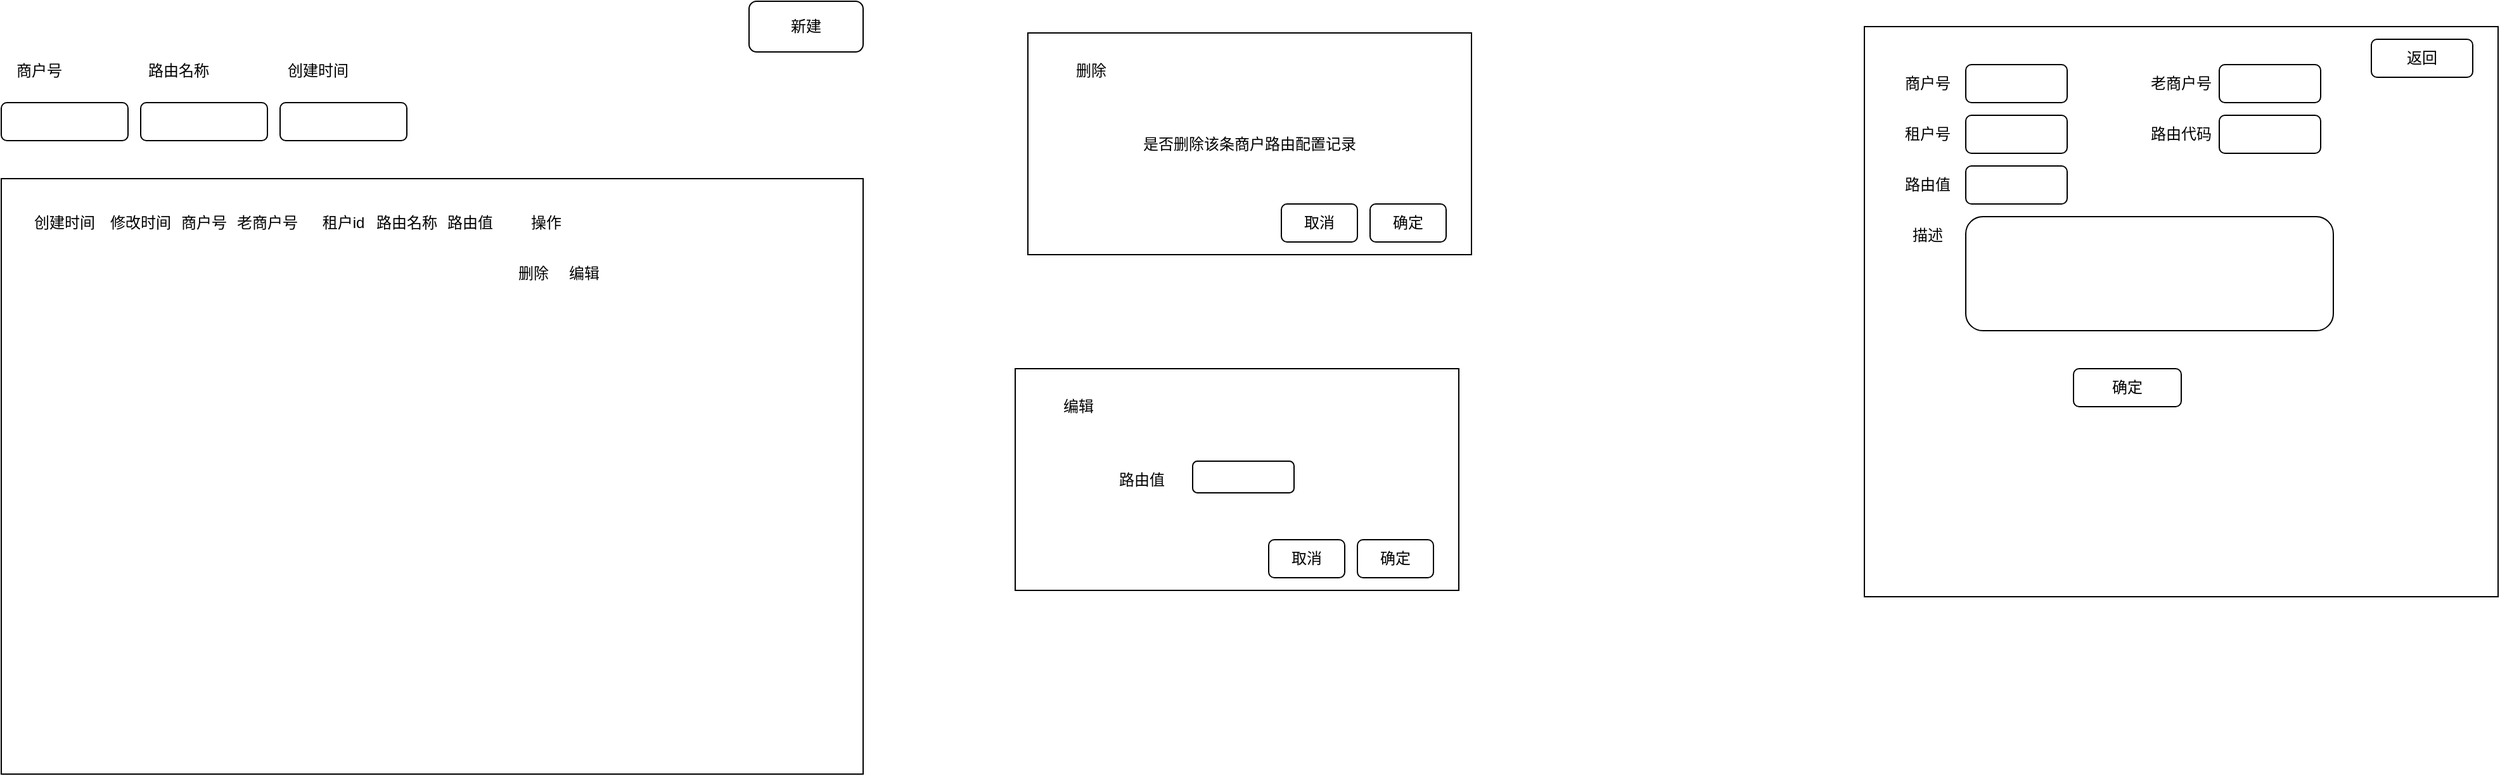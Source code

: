 <mxfile version="20.5.3" type="github" pages="3">
  <diagram id="C5RBs43oDa-KdzZeNtuy" name="商户路由配置页">
    <mxGraphModel dx="1018" dy="573" grid="1" gridSize="10" guides="1" tooltips="1" connect="1" arrows="1" fold="1" page="1" pageScale="1" pageWidth="3300" pageHeight="4681" math="0" shadow="0">
      <root>
        <mxCell id="WIyWlLk6GJQsqaUBKTNV-0" />
        <mxCell id="WIyWlLk6GJQsqaUBKTNV-1" parent="WIyWlLk6GJQsqaUBKTNV-0" />
        <mxCell id="wZktyWyyssQg7be2L191-3" value="" style="group" vertex="1" connectable="0" parent="WIyWlLk6GJQsqaUBKTNV-1">
          <mxGeometry x="360" y="500" width="100" height="70" as="geometry" />
        </mxCell>
        <mxCell id="wZktyWyyssQg7be2L191-1" value="" style="rounded=1;whiteSpace=wrap;html=1;" vertex="1" parent="wZktyWyyssQg7be2L191-3">
          <mxGeometry y="40" width="100" height="30" as="geometry" />
        </mxCell>
        <mxCell id="wZktyWyyssQg7be2L191-2" value="商户号" style="text;html=1;strokeColor=none;fillColor=none;align=center;verticalAlign=middle;whiteSpace=wrap;rounded=0;" vertex="1" parent="wZktyWyyssQg7be2L191-3">
          <mxGeometry width="60" height="30" as="geometry" />
        </mxCell>
        <mxCell id="wZktyWyyssQg7be2L191-4" value="" style="group" vertex="1" connectable="0" parent="WIyWlLk6GJQsqaUBKTNV-1">
          <mxGeometry x="470" y="500" width="100" height="70" as="geometry" />
        </mxCell>
        <mxCell id="wZktyWyyssQg7be2L191-5" value="" style="rounded=1;whiteSpace=wrap;html=1;" vertex="1" parent="wZktyWyyssQg7be2L191-4">
          <mxGeometry y="40" width="100" height="30" as="geometry" />
        </mxCell>
        <mxCell id="wZktyWyyssQg7be2L191-6" value="路由名称" style="text;html=1;strokeColor=none;fillColor=none;align=center;verticalAlign=middle;whiteSpace=wrap;rounded=0;" vertex="1" parent="wZktyWyyssQg7be2L191-4">
          <mxGeometry width="60" height="30" as="geometry" />
        </mxCell>
        <mxCell id="wZktyWyyssQg7be2L191-7" value="" style="group" vertex="1" connectable="0" parent="WIyWlLk6GJQsqaUBKTNV-1">
          <mxGeometry x="580" y="500" width="100" height="70" as="geometry" />
        </mxCell>
        <mxCell id="wZktyWyyssQg7be2L191-8" value="" style="rounded=1;whiteSpace=wrap;html=1;" vertex="1" parent="wZktyWyyssQg7be2L191-7">
          <mxGeometry y="40" width="100" height="30" as="geometry" />
        </mxCell>
        <mxCell id="wZktyWyyssQg7be2L191-9" value="创建时间" style="text;html=1;strokeColor=none;fillColor=none;align=center;verticalAlign=middle;whiteSpace=wrap;rounded=0;" vertex="1" parent="wZktyWyyssQg7be2L191-7">
          <mxGeometry width="60" height="30" as="geometry" />
        </mxCell>
        <mxCell id="wZktyWyyssQg7be2L191-11" value="" style="rounded=0;whiteSpace=wrap;html=1;" vertex="1" parent="WIyWlLk6GJQsqaUBKTNV-1">
          <mxGeometry x="360" y="600" width="680" height="470" as="geometry" />
        </mxCell>
        <mxCell id="wZktyWyyssQg7be2L191-12" value="创建时间" style="text;html=1;strokeColor=none;fillColor=none;align=center;verticalAlign=middle;whiteSpace=wrap;rounded=0;" vertex="1" parent="WIyWlLk6GJQsqaUBKTNV-1">
          <mxGeometry x="380" y="620" width="60" height="30" as="geometry" />
        </mxCell>
        <mxCell id="wZktyWyyssQg7be2L191-13" value="修改时间" style="text;html=1;strokeColor=none;fillColor=none;align=center;verticalAlign=middle;whiteSpace=wrap;rounded=0;" vertex="1" parent="WIyWlLk6GJQsqaUBKTNV-1">
          <mxGeometry x="440" y="620" width="60" height="30" as="geometry" />
        </mxCell>
        <mxCell id="wZktyWyyssQg7be2L191-14" value="商户号" style="text;html=1;strokeColor=none;fillColor=none;align=center;verticalAlign=middle;whiteSpace=wrap;rounded=0;" vertex="1" parent="WIyWlLk6GJQsqaUBKTNV-1">
          <mxGeometry x="490" y="620" width="60" height="30" as="geometry" />
        </mxCell>
        <mxCell id="wZktyWyyssQg7be2L191-15" value="老商户号" style="text;html=1;strokeColor=none;fillColor=none;align=center;verticalAlign=middle;whiteSpace=wrap;rounded=0;" vertex="1" parent="WIyWlLk6GJQsqaUBKTNV-1">
          <mxGeometry x="540" y="620" width="60" height="30" as="geometry" />
        </mxCell>
        <mxCell id="wZktyWyyssQg7be2L191-17" value="租户id" style="text;html=1;strokeColor=none;fillColor=none;align=center;verticalAlign=middle;whiteSpace=wrap;rounded=0;" vertex="1" parent="WIyWlLk6GJQsqaUBKTNV-1">
          <mxGeometry x="600" y="620" width="60" height="30" as="geometry" />
        </mxCell>
        <mxCell id="wZktyWyyssQg7be2L191-19" value="路由名称" style="text;html=1;strokeColor=none;fillColor=none;align=center;verticalAlign=middle;whiteSpace=wrap;rounded=0;" vertex="1" parent="WIyWlLk6GJQsqaUBKTNV-1">
          <mxGeometry x="650" y="620" width="60" height="30" as="geometry" />
        </mxCell>
        <mxCell id="wZktyWyyssQg7be2L191-20" value="路由值" style="text;html=1;strokeColor=none;fillColor=none;align=center;verticalAlign=middle;whiteSpace=wrap;rounded=0;" vertex="1" parent="WIyWlLk6GJQsqaUBKTNV-1">
          <mxGeometry x="700" y="620" width="60" height="30" as="geometry" />
        </mxCell>
        <mxCell id="wZktyWyyssQg7be2L191-21" value="操作" style="text;html=1;strokeColor=none;fillColor=none;align=center;verticalAlign=middle;whiteSpace=wrap;rounded=0;" vertex="1" parent="WIyWlLk6GJQsqaUBKTNV-1">
          <mxGeometry x="760" y="620" width="60" height="30" as="geometry" />
        </mxCell>
        <mxCell id="wZktyWyyssQg7be2L191-22" value="删除" style="text;html=1;strokeColor=none;fillColor=none;align=center;verticalAlign=middle;whiteSpace=wrap;rounded=0;" vertex="1" parent="WIyWlLk6GJQsqaUBKTNV-1">
          <mxGeometry x="750" y="660" width="60" height="30" as="geometry" />
        </mxCell>
        <mxCell id="wZktyWyyssQg7be2L191-23" value="编辑" style="text;html=1;strokeColor=none;fillColor=none;align=center;verticalAlign=middle;whiteSpace=wrap;rounded=0;" vertex="1" parent="WIyWlLk6GJQsqaUBKTNV-1">
          <mxGeometry x="790" y="660" width="60" height="30" as="geometry" />
        </mxCell>
        <mxCell id="wZktyWyyssQg7be2L191-29" value="" style="group" vertex="1" connectable="0" parent="WIyWlLk6GJQsqaUBKTNV-1">
          <mxGeometry x="1170" y="485" width="350" height="175" as="geometry" />
        </mxCell>
        <mxCell id="wZktyWyyssQg7be2L191-24" value="" style="rounded=0;whiteSpace=wrap;html=1;" vertex="1" parent="wZktyWyyssQg7be2L191-29">
          <mxGeometry width="350" height="175" as="geometry" />
        </mxCell>
        <mxCell id="wZktyWyyssQg7be2L191-25" value="确定" style="rounded=1;whiteSpace=wrap;html=1;" vertex="1" parent="wZktyWyyssQg7be2L191-29">
          <mxGeometry x="270" y="135" width="60" height="30" as="geometry" />
        </mxCell>
        <mxCell id="wZktyWyyssQg7be2L191-26" value="取消" style="rounded=1;whiteSpace=wrap;html=1;" vertex="1" parent="wZktyWyyssQg7be2L191-29">
          <mxGeometry x="200" y="135" width="60" height="30" as="geometry" />
        </mxCell>
        <mxCell id="wZktyWyyssQg7be2L191-27" value="删除" style="text;html=1;strokeColor=none;fillColor=none;align=center;verticalAlign=middle;whiteSpace=wrap;rounded=0;" vertex="1" parent="wZktyWyyssQg7be2L191-29">
          <mxGeometry x="20" y="15" width="60" height="30" as="geometry" />
        </mxCell>
        <mxCell id="wZktyWyyssQg7be2L191-28" value="是否删除该条商户路由配置记录" style="text;html=1;strokeColor=none;fillColor=none;align=center;verticalAlign=middle;whiteSpace=wrap;rounded=0;" vertex="1" parent="wZktyWyyssQg7be2L191-29">
          <mxGeometry x="60" y="73" width="230" height="30" as="geometry" />
        </mxCell>
        <mxCell id="wZktyWyyssQg7be2L191-30" value="" style="group" vertex="1" connectable="0" parent="WIyWlLk6GJQsqaUBKTNV-1">
          <mxGeometry x="1160" y="750" width="350" height="175" as="geometry" />
        </mxCell>
        <mxCell id="wZktyWyyssQg7be2L191-31" value="" style="rounded=0;whiteSpace=wrap;html=1;" vertex="1" parent="wZktyWyyssQg7be2L191-30">
          <mxGeometry width="350" height="175" as="geometry" />
        </mxCell>
        <mxCell id="wZktyWyyssQg7be2L191-32" value="确定" style="rounded=1;whiteSpace=wrap;html=1;" vertex="1" parent="wZktyWyyssQg7be2L191-30">
          <mxGeometry x="270" y="135" width="60" height="30" as="geometry" />
        </mxCell>
        <mxCell id="wZktyWyyssQg7be2L191-33" value="取消" style="rounded=1;whiteSpace=wrap;html=1;" vertex="1" parent="wZktyWyyssQg7be2L191-30">
          <mxGeometry x="200" y="135" width="60" height="30" as="geometry" />
        </mxCell>
        <mxCell id="wZktyWyyssQg7be2L191-34" value="编辑" style="text;html=1;strokeColor=none;fillColor=none;align=center;verticalAlign=middle;whiteSpace=wrap;rounded=0;" vertex="1" parent="wZktyWyyssQg7be2L191-30">
          <mxGeometry x="20" y="15" width="60" height="30" as="geometry" />
        </mxCell>
        <mxCell id="wZktyWyyssQg7be2L191-35" value="路由值" style="text;html=1;strokeColor=none;fillColor=none;align=center;verticalAlign=middle;whiteSpace=wrap;rounded=0;" vertex="1" parent="wZktyWyyssQg7be2L191-30">
          <mxGeometry x="60" y="73" width="80" height="30" as="geometry" />
        </mxCell>
        <mxCell id="wZktyWyyssQg7be2L191-36" value="" style="rounded=1;whiteSpace=wrap;html=1;" vertex="1" parent="wZktyWyyssQg7be2L191-30">
          <mxGeometry x="140" y="73" width="80" height="25" as="geometry" />
        </mxCell>
        <mxCell id="wZktyWyyssQg7be2L191-37" value="新建" style="rounded=1;whiteSpace=wrap;html=1;" vertex="1" parent="WIyWlLk6GJQsqaUBKTNV-1">
          <mxGeometry x="950" y="460" width="90" height="40" as="geometry" />
        </mxCell>
        <mxCell id="5QhFdz798RqqJod7_fPh-0" value="" style="rounded=0;whiteSpace=wrap;html=1;" vertex="1" parent="WIyWlLk6GJQsqaUBKTNV-1">
          <mxGeometry x="1830" y="480" width="500" height="450" as="geometry" />
        </mxCell>
        <mxCell id="5QhFdz798RqqJod7_fPh-1" value="商户号" style="text;html=1;strokeColor=none;fillColor=none;align=center;verticalAlign=middle;whiteSpace=wrap;rounded=0;" vertex="1" parent="WIyWlLk6GJQsqaUBKTNV-1">
          <mxGeometry x="1850" y="510" width="60" height="30" as="geometry" />
        </mxCell>
        <mxCell id="5QhFdz798RqqJod7_fPh-2" value="" style="rounded=1;whiteSpace=wrap;html=1;" vertex="1" parent="WIyWlLk6GJQsqaUBKTNV-1">
          <mxGeometry x="1910" y="510" width="80" height="30" as="geometry" />
        </mxCell>
        <mxCell id="5QhFdz798RqqJod7_fPh-3" value="老商户号" style="text;html=1;strokeColor=none;fillColor=none;align=center;verticalAlign=middle;whiteSpace=wrap;rounded=0;" vertex="1" parent="WIyWlLk6GJQsqaUBKTNV-1">
          <mxGeometry x="2050" y="510" width="60" height="30" as="geometry" />
        </mxCell>
        <mxCell id="5QhFdz798RqqJod7_fPh-4" value="" style="rounded=1;whiteSpace=wrap;html=1;" vertex="1" parent="WIyWlLk6GJQsqaUBKTNV-1">
          <mxGeometry x="2110" y="510" width="80" height="30" as="geometry" />
        </mxCell>
        <mxCell id="5QhFdz798RqqJod7_fPh-5" value="租户号" style="text;html=1;strokeColor=none;fillColor=none;align=center;verticalAlign=middle;whiteSpace=wrap;rounded=0;" vertex="1" parent="WIyWlLk6GJQsqaUBKTNV-1">
          <mxGeometry x="1850" y="550" width="60" height="30" as="geometry" />
        </mxCell>
        <mxCell id="5QhFdz798RqqJod7_fPh-6" value="" style="rounded=1;whiteSpace=wrap;html=1;" vertex="1" parent="WIyWlLk6GJQsqaUBKTNV-1">
          <mxGeometry x="1910" y="550" width="80" height="30" as="geometry" />
        </mxCell>
        <mxCell id="5QhFdz798RqqJod7_fPh-7" value="路由代码" style="text;html=1;strokeColor=none;fillColor=none;align=center;verticalAlign=middle;whiteSpace=wrap;rounded=0;" vertex="1" parent="WIyWlLk6GJQsqaUBKTNV-1">
          <mxGeometry x="2050" y="550" width="60" height="30" as="geometry" />
        </mxCell>
        <mxCell id="5QhFdz798RqqJod7_fPh-8" value="" style="rounded=1;whiteSpace=wrap;html=1;" vertex="1" parent="WIyWlLk6GJQsqaUBKTNV-1">
          <mxGeometry x="2110" y="550" width="80" height="30" as="geometry" />
        </mxCell>
        <mxCell id="5QhFdz798RqqJod7_fPh-9" value="路由值" style="text;html=1;strokeColor=none;fillColor=none;align=center;verticalAlign=middle;whiteSpace=wrap;rounded=0;" vertex="1" parent="WIyWlLk6GJQsqaUBKTNV-1">
          <mxGeometry x="1850" y="590" width="60" height="30" as="geometry" />
        </mxCell>
        <mxCell id="5QhFdz798RqqJod7_fPh-10" value="" style="rounded=1;whiteSpace=wrap;html=1;" vertex="1" parent="WIyWlLk6GJQsqaUBKTNV-1">
          <mxGeometry x="1910" y="590" width="80" height="30" as="geometry" />
        </mxCell>
        <mxCell id="5QhFdz798RqqJod7_fPh-11" value="描述" style="text;html=1;strokeColor=none;fillColor=none;align=center;verticalAlign=middle;whiteSpace=wrap;rounded=0;" vertex="1" parent="WIyWlLk6GJQsqaUBKTNV-1">
          <mxGeometry x="1850" y="630" width="60" height="30" as="geometry" />
        </mxCell>
        <mxCell id="5QhFdz798RqqJod7_fPh-12" value="" style="rounded=1;whiteSpace=wrap;html=1;" vertex="1" parent="WIyWlLk6GJQsqaUBKTNV-1">
          <mxGeometry x="1910" y="630" width="290" height="90" as="geometry" />
        </mxCell>
        <mxCell id="5QhFdz798RqqJod7_fPh-13" value="确定" style="rounded=1;whiteSpace=wrap;html=1;" vertex="1" parent="WIyWlLk6GJQsqaUBKTNV-1">
          <mxGeometry x="1995" y="750" width="85" height="30" as="geometry" />
        </mxCell>
        <mxCell id="5QhFdz798RqqJod7_fPh-14" value="返回" style="rounded=1;whiteSpace=wrap;html=1;" vertex="1" parent="WIyWlLk6GJQsqaUBKTNV-1">
          <mxGeometry x="2230" y="490" width="80" height="30" as="geometry" />
        </mxCell>
      </root>
    </mxGraphModel>
  </diagram>
  <diagram id="yCseU8VZ9lVPvo1eq8hs" name="路由配置页面">
    <mxGraphModel dx="1018" dy="573" grid="1" gridSize="10" guides="1" tooltips="1" connect="1" arrows="1" fold="1" page="1" pageScale="1" pageWidth="3300" pageHeight="4681" math="0" shadow="0">
      <root>
        <mxCell id="0" />
        <mxCell id="1" parent="0" />
        <mxCell id="fN_9QxnH_uwoGiBzQdtp-18" value="" style="rounded=0;whiteSpace=wrap;html=1;" vertex="1" parent="1">
          <mxGeometry x="870" y="135" width="430" height="265" as="geometry" />
        </mxCell>
        <mxCell id="fN_9QxnH_uwoGiBzQdtp-19" value="编辑" style="text;html=1;strokeColor=none;fillColor=none;align=center;verticalAlign=middle;whiteSpace=wrap;rounded=0;" vertex="1" parent="1">
          <mxGeometry x="890" y="150" width="60" height="30" as="geometry" />
        </mxCell>
        <mxCell id="fN_9QxnH_uwoGiBzQdtp-20" value="确定" style="rounded=1;whiteSpace=wrap;html=1;" vertex="1" parent="1">
          <mxGeometry x="1220" y="360" width="70" height="30" as="geometry" />
        </mxCell>
        <mxCell id="fN_9QxnH_uwoGiBzQdtp-21" value="取消" style="rounded=1;whiteSpace=wrap;html=1;" vertex="1" parent="1">
          <mxGeometry x="1130" y="360" width="70" height="30" as="geometry" />
        </mxCell>
        <mxCell id="fN_9QxnH_uwoGiBzQdtp-22" value="策略代码" style="text;html=1;strokeColor=none;fillColor=none;align=center;verticalAlign=middle;whiteSpace=wrap;rounded=0;" vertex="1" parent="1">
          <mxGeometry x="900" y="200" width="60" height="30" as="geometry" />
        </mxCell>
        <mxCell id="fN_9QxnH_uwoGiBzQdtp-23" value="" style="rounded=1;whiteSpace=wrap;html=1;" vertex="1" parent="1">
          <mxGeometry x="960" y="200" width="80" height="30" as="geometry" />
        </mxCell>
        <mxCell id="fN_9QxnH_uwoGiBzQdtp-24" value="策略值" style="text;html=1;strokeColor=none;fillColor=none;align=center;verticalAlign=middle;whiteSpace=wrap;rounded=0;" vertex="1" parent="1">
          <mxGeometry x="1090" y="200" width="60" height="30" as="geometry" />
        </mxCell>
        <mxCell id="fN_9QxnH_uwoGiBzQdtp-25" value="" style="rounded=1;whiteSpace=wrap;html=1;" vertex="1" parent="1">
          <mxGeometry x="1150" y="200" width="80" height="30" as="geometry" />
        </mxCell>
        <mxCell id="fN_9QxnH_uwoGiBzQdtp-26" value="描述" style="text;html=1;strokeColor=none;fillColor=none;align=center;verticalAlign=middle;whiteSpace=wrap;rounded=0;" vertex="1" parent="1">
          <mxGeometry x="900" y="250" width="60" height="30" as="geometry" />
        </mxCell>
        <mxCell id="fN_9QxnH_uwoGiBzQdtp-28" value="" style="rounded=1;whiteSpace=wrap;html=1;" vertex="1" parent="1">
          <mxGeometry x="960" y="255" width="280" height="45" as="geometry" />
        </mxCell>
        <mxCell id="fN_9QxnH_uwoGiBzQdtp-30" value="" style="rounded=0;whiteSpace=wrap;html=1;" vertex="1" parent="1">
          <mxGeometry x="1570" y="140" width="500" height="410" as="geometry" />
        </mxCell>
        <mxCell id="fN_9QxnH_uwoGiBzQdtp-31" value="返回" style="rounded=1;whiteSpace=wrap;html=1;" vertex="1" parent="1">
          <mxGeometry x="1950" y="160" width="80" height="30" as="geometry" />
        </mxCell>
        <mxCell id="fN_9QxnH_uwoGiBzQdtp-32" value="确认" style="rounded=1;whiteSpace=wrap;html=1;" vertex="1" parent="1">
          <mxGeometry x="1775" y="450" width="90" height="30" as="geometry" />
        </mxCell>
        <mxCell id="fN_9QxnH_uwoGiBzQdtp-33" value="路由代码" style="text;html=1;strokeColor=none;fillColor=none;align=center;verticalAlign=middle;whiteSpace=wrap;rounded=0;" vertex="1" parent="1">
          <mxGeometry x="1600" y="210" width="60" height="30" as="geometry" />
        </mxCell>
        <mxCell id="fN_9QxnH_uwoGiBzQdtp-34" value="" style="rounded=1;whiteSpace=wrap;html=1;" vertex="1" parent="1">
          <mxGeometry x="1660" y="210" width="90" height="30" as="geometry" />
        </mxCell>
        <mxCell id="fN_9QxnH_uwoGiBzQdtp-35" value="路由名称" style="text;html=1;strokeColor=none;fillColor=none;align=center;verticalAlign=middle;whiteSpace=wrap;rounded=0;" vertex="1" parent="1">
          <mxGeometry x="1820" y="210" width="60" height="30" as="geometry" />
        </mxCell>
        <mxCell id="fN_9QxnH_uwoGiBzQdtp-36" value="" style="rounded=1;whiteSpace=wrap;html=1;" vertex="1" parent="1">
          <mxGeometry x="1880" y="210" width="90" height="30" as="geometry" />
        </mxCell>
        <mxCell id="fN_9QxnH_uwoGiBzQdtp-37" value="路由类型" style="text;html=1;strokeColor=none;fillColor=none;align=center;verticalAlign=middle;whiteSpace=wrap;rounded=0;" vertex="1" parent="1">
          <mxGeometry x="1600" y="262.5" width="60" height="30" as="geometry" />
        </mxCell>
        <mxCell id="fN_9QxnH_uwoGiBzQdtp-38" value="" style="rounded=1;whiteSpace=wrap;html=1;" vertex="1" parent="1">
          <mxGeometry x="1660" y="262.5" width="90" height="30" as="geometry" />
        </mxCell>
        <mxCell id="fN_9QxnH_uwoGiBzQdtp-39" value="策略名称" style="text;html=1;strokeColor=none;fillColor=none;align=center;verticalAlign=middle;whiteSpace=wrap;rounded=0;" vertex="1" parent="1">
          <mxGeometry x="1820" y="262.5" width="60" height="30" as="geometry" />
        </mxCell>
        <mxCell id="fN_9QxnH_uwoGiBzQdtp-41" value="" style="rounded=1;whiteSpace=wrap;html=1;" vertex="1" parent="1">
          <mxGeometry x="1880" y="262.5" width="90" height="30" as="geometry" />
        </mxCell>
        <mxCell id="fN_9QxnH_uwoGiBzQdtp-42" value="策略值" style="text;html=1;strokeColor=none;fillColor=none;align=center;verticalAlign=middle;whiteSpace=wrap;rounded=0;" vertex="1" parent="1">
          <mxGeometry x="1600" y="310" width="60" height="30" as="geometry" />
        </mxCell>
        <mxCell id="fN_9QxnH_uwoGiBzQdtp-43" value="" style="rounded=1;whiteSpace=wrap;html=1;" vertex="1" parent="1">
          <mxGeometry x="1660" y="310" width="90" height="30" as="geometry" />
        </mxCell>
        <mxCell id="fN_9QxnH_uwoGiBzQdtp-44" value="描述" style="text;html=1;strokeColor=none;fillColor=none;align=center;verticalAlign=middle;whiteSpace=wrap;rounded=0;" vertex="1" parent="1">
          <mxGeometry x="1600" y="350" width="60" height="30" as="geometry" />
        </mxCell>
        <mxCell id="fN_9QxnH_uwoGiBzQdtp-45" value="" style="rounded=1;whiteSpace=wrap;html=1;" vertex="1" parent="1">
          <mxGeometry x="1660" y="360" width="320" height="70" as="geometry" />
        </mxCell>
        <mxCell id="zH3ACvJxhYvFb5TUSwMc-4" value="" style="group" vertex="1" connectable="0" parent="1">
          <mxGeometry x="150" y="70" width="580" height="490" as="geometry" />
        </mxCell>
        <mxCell id="6643giFBdBvwHg-K-rbw-1" value="" style="group" vertex="1" connectable="0" parent="zH3ACvJxhYvFb5TUSwMc-4">
          <mxGeometry y="40" width="100" height="70" as="geometry" />
        </mxCell>
        <mxCell id="6643giFBdBvwHg-K-rbw-2" value="" style="rounded=1;whiteSpace=wrap;html=1;" vertex="1" parent="6643giFBdBvwHg-K-rbw-1">
          <mxGeometry y="40" width="100" height="30" as="geometry" />
        </mxCell>
        <mxCell id="6643giFBdBvwHg-K-rbw-3" value="路由类型" style="text;html=1;strokeColor=none;fillColor=none;align=center;verticalAlign=middle;whiteSpace=wrap;rounded=0;" vertex="1" parent="6643giFBdBvwHg-K-rbw-1">
          <mxGeometry width="60" height="30" as="geometry" />
        </mxCell>
        <mxCell id="fN_9QxnH_uwoGiBzQdtp-1" value="" style="group" vertex="1" connectable="0" parent="zH3ACvJxhYvFb5TUSwMc-4">
          <mxGeometry x="120" y="40" width="100" height="70" as="geometry" />
        </mxCell>
        <mxCell id="fN_9QxnH_uwoGiBzQdtp-2" value="" style="rounded=1;whiteSpace=wrap;html=1;" vertex="1" parent="fN_9QxnH_uwoGiBzQdtp-1">
          <mxGeometry y="40" width="100" height="30" as="geometry" />
        </mxCell>
        <mxCell id="fN_9QxnH_uwoGiBzQdtp-3" value="策略名称" style="text;html=1;strokeColor=none;fillColor=none;align=center;verticalAlign=middle;whiteSpace=wrap;rounded=0;" vertex="1" parent="fN_9QxnH_uwoGiBzQdtp-1">
          <mxGeometry width="60" height="30" as="geometry" />
        </mxCell>
        <mxCell id="fN_9QxnH_uwoGiBzQdtp-4" value="" style="group" vertex="1" connectable="0" parent="zH3ACvJxhYvFb5TUSwMc-4">
          <mxGeometry x="240" y="40" width="100" height="70" as="geometry" />
        </mxCell>
        <mxCell id="fN_9QxnH_uwoGiBzQdtp-5" value="" style="rounded=1;whiteSpace=wrap;html=1;" vertex="1" parent="fN_9QxnH_uwoGiBzQdtp-4">
          <mxGeometry y="40" width="100" height="30" as="geometry" />
        </mxCell>
        <mxCell id="fN_9QxnH_uwoGiBzQdtp-6" value="租户id" style="text;html=1;strokeColor=none;fillColor=none;align=center;verticalAlign=middle;whiteSpace=wrap;rounded=0;" vertex="1" parent="fN_9QxnH_uwoGiBzQdtp-4">
          <mxGeometry width="60" height="30" as="geometry" />
        </mxCell>
        <mxCell id="fN_9QxnH_uwoGiBzQdtp-7" value="新建" style="rounded=1;whiteSpace=wrap;html=1;" vertex="1" parent="zH3ACvJxhYvFb5TUSwMc-4">
          <mxGeometry x="450" width="90" height="30" as="geometry" />
        </mxCell>
        <mxCell id="fN_9QxnH_uwoGiBzQdtp-8" value="" style="rounded=0;whiteSpace=wrap;html=1;" vertex="1" parent="zH3ACvJxhYvFb5TUSwMc-4">
          <mxGeometry y="130" width="580" height="360" as="geometry" />
        </mxCell>
        <mxCell id="fN_9QxnH_uwoGiBzQdtp-9" value="路由类型" style="text;html=1;strokeColor=none;fillColor=none;align=center;verticalAlign=middle;whiteSpace=wrap;rounded=0;" vertex="1" parent="zH3ACvJxhYvFb5TUSwMc-4">
          <mxGeometry x="20" y="150" width="60" height="30" as="geometry" />
        </mxCell>
        <mxCell id="fN_9QxnH_uwoGiBzQdtp-10" value="策略名称" style="text;html=1;strokeColor=none;fillColor=none;align=center;verticalAlign=middle;whiteSpace=wrap;rounded=0;" vertex="1" parent="zH3ACvJxhYvFb5TUSwMc-4">
          <mxGeometry x="80" y="150" width="60" height="30" as="geometry" />
        </mxCell>
        <mxCell id="fN_9QxnH_uwoGiBzQdtp-11" value="租户id" style="text;html=1;strokeColor=none;fillColor=none;align=center;verticalAlign=middle;whiteSpace=wrap;rounded=0;" vertex="1" parent="zH3ACvJxhYvFb5TUSwMc-4">
          <mxGeometry x="140" y="150" width="60" height="30" as="geometry" />
        </mxCell>
        <mxCell id="fN_9QxnH_uwoGiBzQdtp-12" value="路由名称" style="text;html=1;strokeColor=none;fillColor=none;align=center;verticalAlign=middle;whiteSpace=wrap;rounded=0;" vertex="1" parent="zH3ACvJxhYvFb5TUSwMc-4">
          <mxGeometry x="190" y="150" width="60" height="30" as="geometry" />
        </mxCell>
        <mxCell id="fN_9QxnH_uwoGiBzQdtp-13" value="路由代码" style="text;html=1;strokeColor=none;fillColor=none;align=center;verticalAlign=middle;whiteSpace=wrap;rounded=0;" vertex="1" parent="zH3ACvJxhYvFb5TUSwMc-4">
          <mxGeometry x="250" y="150" width="60" height="30" as="geometry" />
        </mxCell>
        <mxCell id="fN_9QxnH_uwoGiBzQdtp-14" value="策略值" style="text;html=1;strokeColor=none;fillColor=none;align=center;verticalAlign=middle;whiteSpace=wrap;rounded=0;" vertex="1" parent="zH3ACvJxhYvFb5TUSwMc-4">
          <mxGeometry x="310" y="150" width="60" height="30" as="geometry" />
        </mxCell>
        <mxCell id="fN_9QxnH_uwoGiBzQdtp-15" value="描述" style="text;html=1;strokeColor=none;fillColor=none;align=center;verticalAlign=middle;whiteSpace=wrap;rounded=0;" vertex="1" parent="zH3ACvJxhYvFb5TUSwMc-4">
          <mxGeometry x="360" y="150" width="60" height="30" as="geometry" />
        </mxCell>
        <mxCell id="fN_9QxnH_uwoGiBzQdtp-16" value="编辑" style="text;html=1;strokeColor=none;fillColor=none;align=center;verticalAlign=middle;whiteSpace=wrap;rounded=0;" vertex="1" parent="zH3ACvJxhYvFb5TUSwMc-4">
          <mxGeometry x="420" y="200" width="60" height="30" as="geometry" />
        </mxCell>
        <mxCell id="fN_9QxnH_uwoGiBzQdtp-17" value="操作" style="text;html=1;strokeColor=none;fillColor=none;align=center;verticalAlign=middle;whiteSpace=wrap;rounded=0;" vertex="1" parent="zH3ACvJxhYvFb5TUSwMc-4">
          <mxGeometry x="410" y="150" width="60" height="30" as="geometry" />
        </mxCell>
        <mxCell id="zH3ACvJxhYvFb5TUSwMc-1" value="" style="group" vertex="1" connectable="0" parent="zH3ACvJxhYvFb5TUSwMc-4">
          <mxGeometry x="370" y="40" width="100" height="70" as="geometry" />
        </mxCell>
        <mxCell id="zH3ACvJxhYvFb5TUSwMc-2" value="" style="rounded=1;whiteSpace=wrap;html=1;" vertex="1" parent="zH3ACvJxhYvFb5TUSwMc-1">
          <mxGeometry y="40" width="100" height="30" as="geometry" />
        </mxCell>
        <mxCell id="zH3ACvJxhYvFb5TUSwMc-3" value="创建时间" style="text;html=1;strokeColor=none;fillColor=none;align=center;verticalAlign=middle;whiteSpace=wrap;rounded=0;" vertex="1" parent="zH3ACvJxhYvFb5TUSwMc-1">
          <mxGeometry width="60" height="30" as="geometry" />
        </mxCell>
      </root>
    </mxGraphModel>
  </diagram>
  <diagram id="wnBL4DC-JNc3Tf_-q8Jc" name="策略配置页面">
    <mxGraphModel dx="1018" dy="573" grid="1" gridSize="10" guides="1" tooltips="1" connect="1" arrows="1" fold="1" page="1" pageScale="1" pageWidth="3300" pageHeight="4681" math="0" shadow="0">
      <root>
        <mxCell id="0" />
        <mxCell id="1" parent="0" />
        <mxCell id="xA6jQNN85MF2bbU1YOcm-1" value="" style="group" vertex="1" connectable="0" parent="1">
          <mxGeometry x="260" y="70" width="580" height="490" as="geometry" />
        </mxCell>
        <mxCell id="xA6jQNN85MF2bbU1YOcm-2" value="" style="group" vertex="1" connectable="0" parent="xA6jQNN85MF2bbU1YOcm-1">
          <mxGeometry y="40" width="100" height="70" as="geometry" />
        </mxCell>
        <mxCell id="xA6jQNN85MF2bbU1YOcm-3" value="" style="rounded=1;whiteSpace=wrap;html=1;" vertex="1" parent="xA6jQNN85MF2bbU1YOcm-2">
          <mxGeometry y="40" width="100" height="30" as="geometry" />
        </mxCell>
        <mxCell id="xA6jQNN85MF2bbU1YOcm-4" value="策略类型" style="text;html=1;strokeColor=none;fillColor=none;align=center;verticalAlign=middle;whiteSpace=wrap;rounded=0;" vertex="1" parent="xA6jQNN85MF2bbU1YOcm-2">
          <mxGeometry width="60" height="30" as="geometry" />
        </mxCell>
        <mxCell id="xA6jQNN85MF2bbU1YOcm-5" value="" style="group" vertex="1" connectable="0" parent="xA6jQNN85MF2bbU1YOcm-1">
          <mxGeometry x="120" y="40" width="100" height="70" as="geometry" />
        </mxCell>
        <mxCell id="xA6jQNN85MF2bbU1YOcm-6" value="" style="rounded=1;whiteSpace=wrap;html=1;" vertex="1" parent="xA6jQNN85MF2bbU1YOcm-5">
          <mxGeometry y="40" width="100" height="30" as="geometry" />
        </mxCell>
        <mxCell id="xA6jQNN85MF2bbU1YOcm-7" value="策略名称" style="text;html=1;strokeColor=none;fillColor=none;align=center;verticalAlign=middle;whiteSpace=wrap;rounded=0;" vertex="1" parent="xA6jQNN85MF2bbU1YOcm-5">
          <mxGeometry width="60" height="30" as="geometry" />
        </mxCell>
        <mxCell id="xA6jQNN85MF2bbU1YOcm-8" value="" style="group" vertex="1" connectable="0" parent="xA6jQNN85MF2bbU1YOcm-1">
          <mxGeometry x="240" y="40" width="100" height="70" as="geometry" />
        </mxCell>
        <mxCell id="xA6jQNN85MF2bbU1YOcm-9" value="" style="rounded=1;whiteSpace=wrap;html=1;" vertex="1" parent="xA6jQNN85MF2bbU1YOcm-8">
          <mxGeometry y="40" width="100" height="30" as="geometry" />
        </mxCell>
        <mxCell id="xA6jQNN85MF2bbU1YOcm-10" value="租户id" style="text;html=1;strokeColor=none;fillColor=none;align=center;verticalAlign=middle;whiteSpace=wrap;rounded=0;" vertex="1" parent="xA6jQNN85MF2bbU1YOcm-8">
          <mxGeometry width="60" height="30" as="geometry" />
        </mxCell>
        <mxCell id="xA6jQNN85MF2bbU1YOcm-11" value="新建" style="rounded=1;whiteSpace=wrap;html=1;" vertex="1" parent="xA6jQNN85MF2bbU1YOcm-1">
          <mxGeometry x="450" width="90" height="30" as="geometry" />
        </mxCell>
        <mxCell id="xA6jQNN85MF2bbU1YOcm-12" value="" style="rounded=0;whiteSpace=wrap;html=1;" vertex="1" parent="xA6jQNN85MF2bbU1YOcm-1">
          <mxGeometry y="130" width="580" height="360" as="geometry" />
        </mxCell>
        <mxCell id="xA6jQNN85MF2bbU1YOcm-13" value="策略类型" style="text;html=1;strokeColor=none;fillColor=none;align=center;verticalAlign=middle;whiteSpace=wrap;rounded=0;" vertex="1" parent="xA6jQNN85MF2bbU1YOcm-1">
          <mxGeometry x="20" y="150" width="60" height="30" as="geometry" />
        </mxCell>
        <mxCell id="xA6jQNN85MF2bbU1YOcm-14" value="策略名称" style="text;html=1;strokeColor=none;fillColor=none;align=center;verticalAlign=middle;whiteSpace=wrap;rounded=0;" vertex="1" parent="xA6jQNN85MF2bbU1YOcm-1">
          <mxGeometry x="80" y="150" width="60" height="30" as="geometry" />
        </mxCell>
        <mxCell id="xA6jQNN85MF2bbU1YOcm-15" value="租户id" style="text;html=1;strokeColor=none;fillColor=none;align=center;verticalAlign=middle;whiteSpace=wrap;rounded=0;" vertex="1" parent="xA6jQNN85MF2bbU1YOcm-1">
          <mxGeometry x="140" y="150" width="60" height="30" as="geometry" />
        </mxCell>
        <mxCell id="xA6jQNN85MF2bbU1YOcm-16" value="策略代码" style="text;html=1;strokeColor=none;fillColor=none;align=center;verticalAlign=middle;whiteSpace=wrap;rounded=0;" vertex="1" parent="xA6jQNN85MF2bbU1YOcm-1">
          <mxGeometry x="190" y="150" width="60" height="30" as="geometry" />
        </mxCell>
        <mxCell id="xA6jQNN85MF2bbU1YOcm-19" value="描述" style="text;html=1;strokeColor=none;fillColor=none;align=center;verticalAlign=middle;whiteSpace=wrap;rounded=0;" vertex="1" parent="xA6jQNN85MF2bbU1YOcm-1">
          <mxGeometry x="250" y="150" width="60" height="30" as="geometry" />
        </mxCell>
        <mxCell id="xA6jQNN85MF2bbU1YOcm-20" value="编辑" style="text;html=1;strokeColor=none;fillColor=none;align=center;verticalAlign=middle;whiteSpace=wrap;rounded=0;" vertex="1" parent="xA6jQNN85MF2bbU1YOcm-1">
          <mxGeometry x="320" y="200" width="60" height="30" as="geometry" />
        </mxCell>
        <mxCell id="xA6jQNN85MF2bbU1YOcm-21" value="操作" style="text;html=1;strokeColor=none;fillColor=none;align=center;verticalAlign=middle;whiteSpace=wrap;rounded=0;" vertex="1" parent="xA6jQNN85MF2bbU1YOcm-1">
          <mxGeometry x="310" y="150" width="60" height="30" as="geometry" />
        </mxCell>
        <mxCell id="xA6jQNN85MF2bbU1YOcm-22" value="" style="group" vertex="1" connectable="0" parent="xA6jQNN85MF2bbU1YOcm-1">
          <mxGeometry x="370" y="40" width="100" height="70" as="geometry" />
        </mxCell>
        <mxCell id="xA6jQNN85MF2bbU1YOcm-23" value="" style="rounded=1;whiteSpace=wrap;html=1;" vertex="1" parent="xA6jQNN85MF2bbU1YOcm-22">
          <mxGeometry y="40" width="100" height="30" as="geometry" />
        </mxCell>
        <mxCell id="xA6jQNN85MF2bbU1YOcm-24" value="创建时间" style="text;html=1;strokeColor=none;fillColor=none;align=center;verticalAlign=middle;whiteSpace=wrap;rounded=0;" vertex="1" parent="xA6jQNN85MF2bbU1YOcm-22">
          <mxGeometry width="60" height="30" as="geometry" />
        </mxCell>
        <mxCell id="xA6jQNN85MF2bbU1YOcm-41" value="" style="group" vertex="1" connectable="0" parent="1">
          <mxGeometry x="910" y="70" width="480" height="460" as="geometry" />
        </mxCell>
        <mxCell id="xA6jQNN85MF2bbU1YOcm-25" value="" style="rounded=0;whiteSpace=wrap;html=1;" vertex="1" parent="xA6jQNN85MF2bbU1YOcm-41">
          <mxGeometry width="480" height="460" as="geometry" />
        </mxCell>
        <mxCell id="xA6jQNN85MF2bbU1YOcm-26" value="返回" style="rounded=1;whiteSpace=wrap;html=1;" vertex="1" parent="xA6jQNN85MF2bbU1YOcm-41">
          <mxGeometry x="370" y="20" width="90" height="30" as="geometry" />
        </mxCell>
        <mxCell id="xA6jQNN85MF2bbU1YOcm-27" value="确认" style="rounded=1;whiteSpace=wrap;html=1;" vertex="1" parent="xA6jQNN85MF2bbU1YOcm-41">
          <mxGeometry x="180" y="370" width="90" height="30" as="geometry" />
        </mxCell>
        <mxCell id="xA6jQNN85MF2bbU1YOcm-28" value="策略类型" style="text;html=1;strokeColor=none;fillColor=none;align=center;verticalAlign=middle;whiteSpace=wrap;rounded=0;" vertex="1" parent="xA6jQNN85MF2bbU1YOcm-41">
          <mxGeometry x="40" y="70" width="60" height="30" as="geometry" />
        </mxCell>
        <mxCell id="xA6jQNN85MF2bbU1YOcm-29" value="*不可修改" style="rounded=1;whiteSpace=wrap;html=1;" vertex="1" parent="xA6jQNN85MF2bbU1YOcm-41">
          <mxGeometry x="100" y="70" width="70" height="25" as="geometry" />
        </mxCell>
        <mxCell id="xA6jQNN85MF2bbU1YOcm-30" value="策略名称" style="text;html=1;strokeColor=none;fillColor=none;align=center;verticalAlign=middle;whiteSpace=wrap;rounded=0;" vertex="1" parent="xA6jQNN85MF2bbU1YOcm-41">
          <mxGeometry x="225" y="67.5" width="60" height="30" as="geometry" />
        </mxCell>
        <mxCell id="xA6jQNN85MF2bbU1YOcm-31" value="*不可修改" style="rounded=1;whiteSpace=wrap;html=1;" vertex="1" parent="xA6jQNN85MF2bbU1YOcm-41">
          <mxGeometry x="285" y="70" width="70" height="25" as="geometry" />
        </mxCell>
        <mxCell id="xA6jQNN85MF2bbU1YOcm-32" value="策略代码" style="text;html=1;strokeColor=none;fillColor=none;align=center;verticalAlign=middle;whiteSpace=wrap;rounded=0;" vertex="1" parent="xA6jQNN85MF2bbU1YOcm-41">
          <mxGeometry x="40" y="110" width="60" height="30" as="geometry" />
        </mxCell>
        <mxCell id="xA6jQNN85MF2bbU1YOcm-33" value="*不可修改" style="rounded=1;whiteSpace=wrap;html=1;" vertex="1" parent="xA6jQNN85MF2bbU1YOcm-41">
          <mxGeometry x="100" y="112.5" width="70" height="25" as="geometry" />
        </mxCell>
        <mxCell id="xA6jQNN85MF2bbU1YOcm-34" value="租户id" style="text;html=1;strokeColor=none;fillColor=none;align=center;verticalAlign=middle;whiteSpace=wrap;rounded=0;" vertex="1" parent="xA6jQNN85MF2bbU1YOcm-41">
          <mxGeometry x="225" y="107.5" width="60" height="30" as="geometry" />
        </mxCell>
        <mxCell id="xA6jQNN85MF2bbU1YOcm-35" value="*不可修改" style="rounded=1;whiteSpace=wrap;html=1;" vertex="1" parent="xA6jQNN85MF2bbU1YOcm-41">
          <mxGeometry x="285" y="115" width="70" height="25" as="geometry" />
        </mxCell>
        <mxCell id="xA6jQNN85MF2bbU1YOcm-36" value="描述" style="text;html=1;strokeColor=none;fillColor=none;align=center;verticalAlign=middle;whiteSpace=wrap;rounded=0;" vertex="1" parent="xA6jQNN85MF2bbU1YOcm-41">
          <mxGeometry x="40" y="150" width="60" height="30" as="geometry" />
        </mxCell>
        <mxCell id="xA6jQNN85MF2bbU1YOcm-38" value="" style="rounded=1;whiteSpace=wrap;html=1;" vertex="1" parent="xA6jQNN85MF2bbU1YOcm-41">
          <mxGeometry x="100" y="160" width="260" height="40" as="geometry" />
        </mxCell>
        <mxCell id="xA6jQNN85MF2bbU1YOcm-39" value="内容" style="text;html=1;strokeColor=none;fillColor=none;align=center;verticalAlign=middle;whiteSpace=wrap;rounded=0;" vertex="1" parent="xA6jQNN85MF2bbU1YOcm-41">
          <mxGeometry x="30" y="220" width="60" height="30" as="geometry" />
        </mxCell>
        <mxCell id="xA6jQNN85MF2bbU1YOcm-40" value="" style="rounded=1;whiteSpace=wrap;html=1;" vertex="1" parent="xA6jQNN85MF2bbU1YOcm-41">
          <mxGeometry x="100" y="230" width="260" height="110" as="geometry" />
        </mxCell>
        <mxCell id="xA6jQNN85MF2bbU1YOcm-42" value="" style="group" vertex="1" connectable="0" parent="1">
          <mxGeometry x="1450" y="70" width="480" height="460" as="geometry" />
        </mxCell>
        <mxCell id="xA6jQNN85MF2bbU1YOcm-43" value="" style="rounded=0;whiteSpace=wrap;html=1;" vertex="1" parent="xA6jQNN85MF2bbU1YOcm-42">
          <mxGeometry width="480" height="460" as="geometry" />
        </mxCell>
        <mxCell id="xA6jQNN85MF2bbU1YOcm-44" value="返回" style="rounded=1;whiteSpace=wrap;html=1;" vertex="1" parent="xA6jQNN85MF2bbU1YOcm-42">
          <mxGeometry x="370" y="20" width="90" height="30" as="geometry" />
        </mxCell>
        <mxCell id="xA6jQNN85MF2bbU1YOcm-45" value="新建" style="rounded=1;whiteSpace=wrap;html=1;" vertex="1" parent="xA6jQNN85MF2bbU1YOcm-42">
          <mxGeometry x="210" y="370" width="90" height="30" as="geometry" />
        </mxCell>
        <mxCell id="xA6jQNN85MF2bbU1YOcm-46" value="策略类型" style="text;html=1;strokeColor=none;fillColor=none;align=center;verticalAlign=middle;whiteSpace=wrap;rounded=0;" vertex="1" parent="xA6jQNN85MF2bbU1YOcm-42">
          <mxGeometry x="40" y="70" width="60" height="30" as="geometry" />
        </mxCell>
        <mxCell id="xA6jQNN85MF2bbU1YOcm-47" value="*不可修改" style="rounded=1;whiteSpace=wrap;html=1;" vertex="1" parent="xA6jQNN85MF2bbU1YOcm-42">
          <mxGeometry x="100" y="70" width="70" height="25" as="geometry" />
        </mxCell>
        <mxCell id="xA6jQNN85MF2bbU1YOcm-48" value="策略名称" style="text;html=1;strokeColor=none;fillColor=none;align=center;verticalAlign=middle;whiteSpace=wrap;rounded=0;" vertex="1" parent="xA6jQNN85MF2bbU1YOcm-42">
          <mxGeometry x="225" y="67.5" width="60" height="30" as="geometry" />
        </mxCell>
        <mxCell id="xA6jQNN85MF2bbU1YOcm-49" value="*不可修改" style="rounded=1;whiteSpace=wrap;html=1;" vertex="1" parent="xA6jQNN85MF2bbU1YOcm-42">
          <mxGeometry x="285" y="70" width="70" height="25" as="geometry" />
        </mxCell>
        <mxCell id="xA6jQNN85MF2bbU1YOcm-50" value="策略代码" style="text;html=1;strokeColor=none;fillColor=none;align=center;verticalAlign=middle;whiteSpace=wrap;rounded=0;" vertex="1" parent="xA6jQNN85MF2bbU1YOcm-42">
          <mxGeometry x="40" y="110" width="60" height="30" as="geometry" />
        </mxCell>
        <mxCell id="xA6jQNN85MF2bbU1YOcm-51" value="*不可修改" style="rounded=1;whiteSpace=wrap;html=1;" vertex="1" parent="xA6jQNN85MF2bbU1YOcm-42">
          <mxGeometry x="100" y="112.5" width="70" height="25" as="geometry" />
        </mxCell>
        <mxCell id="xA6jQNN85MF2bbU1YOcm-52" value="租户id" style="text;html=1;strokeColor=none;fillColor=none;align=center;verticalAlign=middle;whiteSpace=wrap;rounded=0;" vertex="1" parent="xA6jQNN85MF2bbU1YOcm-42">
          <mxGeometry x="225" y="107.5" width="60" height="30" as="geometry" />
        </mxCell>
        <mxCell id="xA6jQNN85MF2bbU1YOcm-53" value="*不可修改" style="rounded=1;whiteSpace=wrap;html=1;" vertex="1" parent="xA6jQNN85MF2bbU1YOcm-42">
          <mxGeometry x="285" y="115" width="70" height="25" as="geometry" />
        </mxCell>
        <mxCell id="xA6jQNN85MF2bbU1YOcm-54" value="描述" style="text;html=1;strokeColor=none;fillColor=none;align=center;verticalAlign=middle;whiteSpace=wrap;rounded=0;" vertex="1" parent="xA6jQNN85MF2bbU1YOcm-42">
          <mxGeometry x="40" y="150" width="60" height="30" as="geometry" />
        </mxCell>
        <mxCell id="xA6jQNN85MF2bbU1YOcm-55" value="" style="rounded=1;whiteSpace=wrap;html=1;" vertex="1" parent="xA6jQNN85MF2bbU1YOcm-42">
          <mxGeometry x="100" y="160" width="260" height="40" as="geometry" />
        </mxCell>
        <mxCell id="xA6jQNN85MF2bbU1YOcm-56" value="内容" style="text;html=1;strokeColor=none;fillColor=none;align=center;verticalAlign=middle;whiteSpace=wrap;rounded=0;" vertex="1" parent="xA6jQNN85MF2bbU1YOcm-42">
          <mxGeometry x="30" y="220" width="60" height="30" as="geometry" />
        </mxCell>
        <mxCell id="xA6jQNN85MF2bbU1YOcm-57" value="" style="rounded=1;whiteSpace=wrap;html=1;" vertex="1" parent="xA6jQNN85MF2bbU1YOcm-42">
          <mxGeometry x="100" y="230" width="260" height="110" as="geometry" />
        </mxCell>
      </root>
    </mxGraphModel>
  </diagram>
</mxfile>
